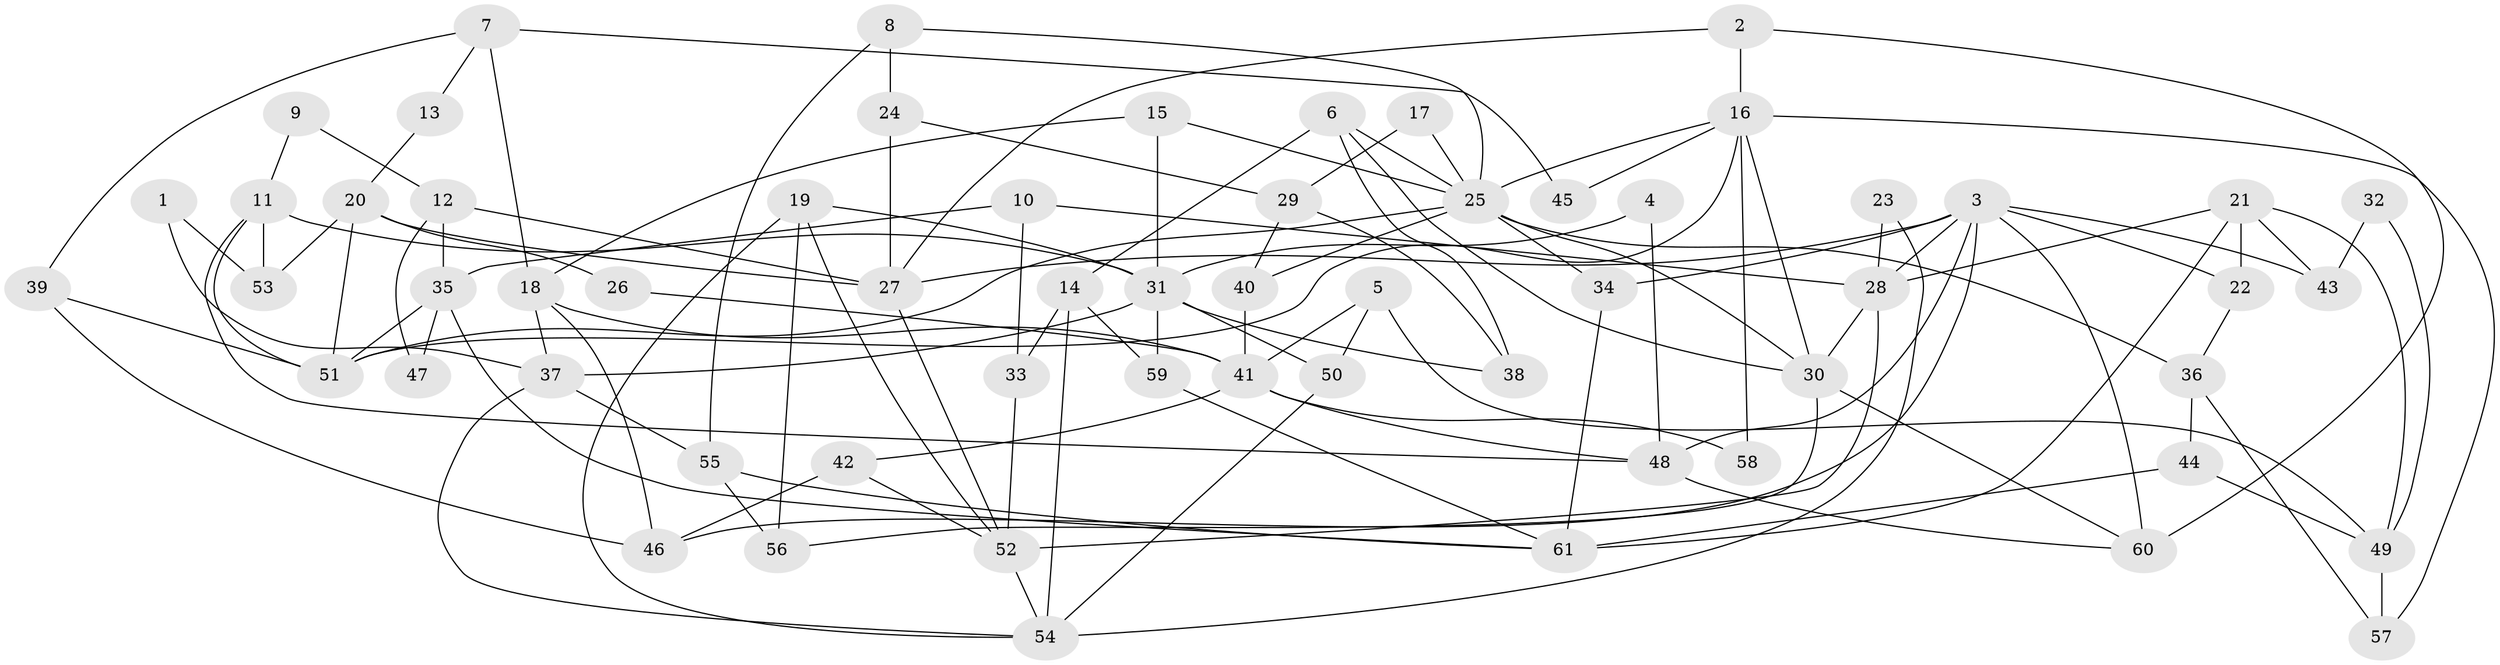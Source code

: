 // Generated by graph-tools (version 1.1) at 2025/11/02/27/25 16:11:18]
// undirected, 61 vertices, 122 edges
graph export_dot {
graph [start="1"]
  node [color=gray90,style=filled];
  1;
  2;
  3;
  4;
  5;
  6;
  7;
  8;
  9;
  10;
  11;
  12;
  13;
  14;
  15;
  16;
  17;
  18;
  19;
  20;
  21;
  22;
  23;
  24;
  25;
  26;
  27;
  28;
  29;
  30;
  31;
  32;
  33;
  34;
  35;
  36;
  37;
  38;
  39;
  40;
  41;
  42;
  43;
  44;
  45;
  46;
  47;
  48;
  49;
  50;
  51;
  52;
  53;
  54;
  55;
  56;
  57;
  58;
  59;
  60;
  61;
  1 -- 37;
  1 -- 53;
  2 -- 16;
  2 -- 60;
  2 -- 27;
  3 -- 34;
  3 -- 60;
  3 -- 22;
  3 -- 27;
  3 -- 28;
  3 -- 43;
  3 -- 46;
  3 -- 48;
  4 -- 48;
  4 -- 31;
  5 -- 50;
  5 -- 41;
  5 -- 49;
  6 -- 25;
  6 -- 30;
  6 -- 14;
  6 -- 38;
  7 -- 18;
  7 -- 39;
  7 -- 13;
  7 -- 45;
  8 -- 55;
  8 -- 25;
  8 -- 24;
  9 -- 12;
  9 -- 11;
  10 -- 33;
  10 -- 28;
  10 -- 35;
  11 -- 48;
  11 -- 31;
  11 -- 51;
  11 -- 53;
  12 -- 35;
  12 -- 27;
  12 -- 47;
  13 -- 20;
  14 -- 59;
  14 -- 33;
  14 -- 54;
  15 -- 25;
  15 -- 31;
  15 -- 18;
  16 -- 51;
  16 -- 57;
  16 -- 25;
  16 -- 30;
  16 -- 45;
  16 -- 58;
  17 -- 25;
  17 -- 29;
  18 -- 46;
  18 -- 37;
  18 -- 41;
  19 -- 54;
  19 -- 52;
  19 -- 31;
  19 -- 56;
  20 -- 51;
  20 -- 27;
  20 -- 26;
  20 -- 53;
  21 -- 28;
  21 -- 49;
  21 -- 22;
  21 -- 43;
  21 -- 61;
  22 -- 36;
  23 -- 54;
  23 -- 28;
  24 -- 27;
  24 -- 29;
  25 -- 51;
  25 -- 30;
  25 -- 34;
  25 -- 36;
  25 -- 40;
  26 -- 41;
  27 -- 52;
  28 -- 30;
  28 -- 52;
  29 -- 38;
  29 -- 40;
  30 -- 56;
  30 -- 60;
  31 -- 37;
  31 -- 38;
  31 -- 50;
  31 -- 59;
  32 -- 49;
  32 -- 43;
  33 -- 52;
  34 -- 61;
  35 -- 61;
  35 -- 47;
  35 -- 51;
  36 -- 44;
  36 -- 57;
  37 -- 54;
  37 -- 55;
  39 -- 51;
  39 -- 46;
  40 -- 41;
  41 -- 42;
  41 -- 48;
  41 -- 58;
  42 -- 52;
  42 -- 46;
  44 -- 61;
  44 -- 49;
  48 -- 60;
  49 -- 57;
  50 -- 54;
  52 -- 54;
  55 -- 56;
  55 -- 61;
  59 -- 61;
}
